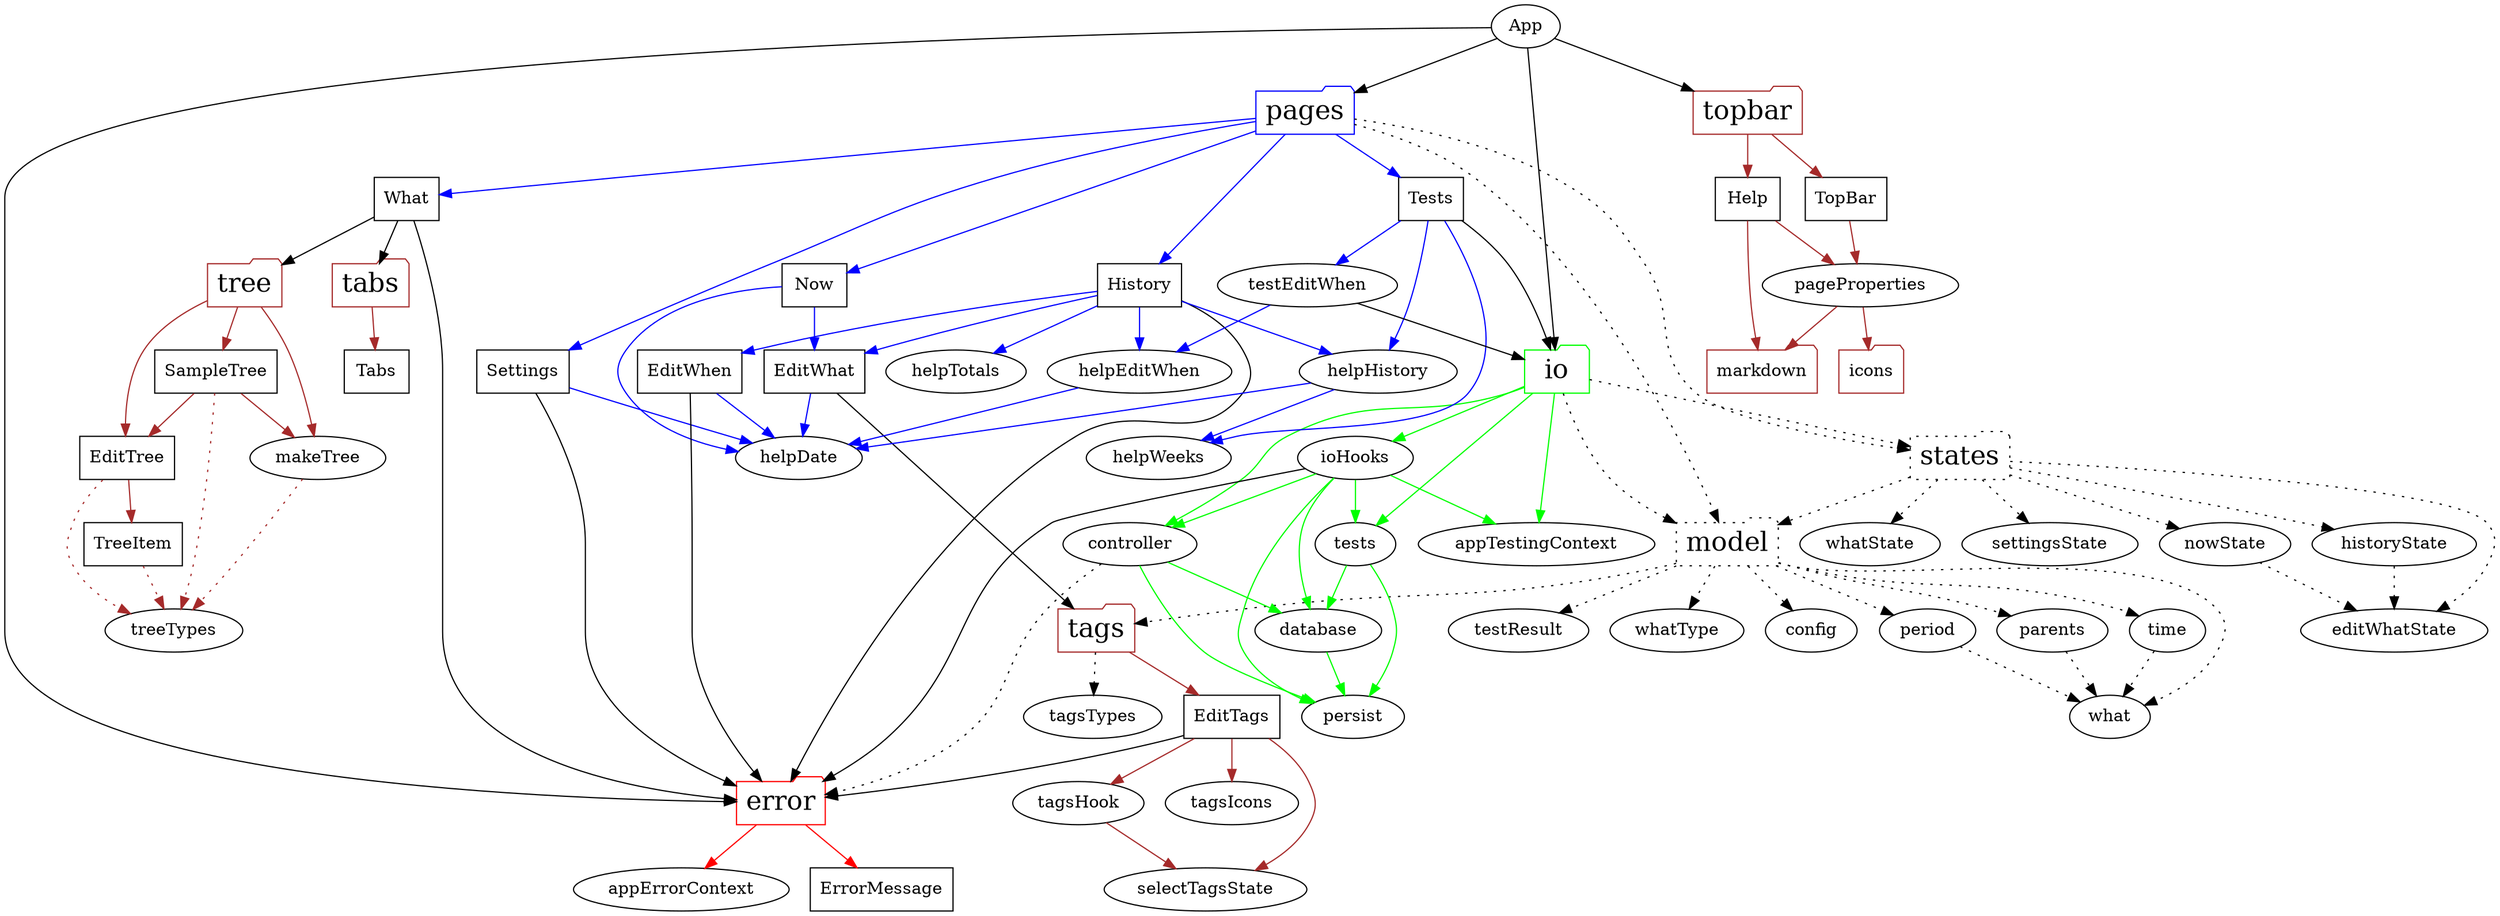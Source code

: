 digraph SRC {
  "App" -> {"error" "io" "pages" "topbar"};

  "error" [shape=folder, color=red, fontsize="22pt"];
  "io" [shape=folder, color=green, fontsize="22pt"];
  "model" [shape=folder, fontsize="22pt"] [style=dotted];
  "pages" [shape=folder, color=blue, fontsize="22pt"];
  "states" [shape=folder, fontsize="22pt"] [style=dotted];
  "tabs" [shape=folder, color=brown, fontsize="22pt"];
  "tags" [shape=folder, color=brown, fontsize="22pt"];
  "topbar" [shape=folder, color=brown, fontsize="22pt"];
  "tree" [shape=folder, color=brown, fontsize="22pt"];
  "icons" [shape=folder, color=brown];
  "markdown" [shape=folder, color=brown];
  
  "error" -> {"ErrorMessage" "appErrorContext"} [color=red];
  "ErrorMessage" [shape=rect];
  "ErrorMessage" -> {};
  "appErrorContext" -> {};

  "io" -> {"controller" "ioHooks" "tests" "appTestingContext"} [color=green];
  "io" -> {"model" "states"} [style=dotted];
  "controller" -> {"persist" "database"} [color=green];
  "controller" -> {"error"} [style=dotted];
  "database" -> {"persist"} [color=green];
  "ioHooks" -> {"controller" "database" "persist" "tests" "appTestingContext"} [color=green];
  "ioHooks" -> {"error"};
  "tests" -> {"database" "persist"} [color=green];
  "persist" -> {}
  "appTestingContext" -> {};

  "model" -> {"config" "period" "testResult" "parents" "time" "tags" "whatType" "what"} [style=dotted];
  "config" -> {} [style=dotted];
  "period" -> {"what"} [style=dotted];
  "testResult" -> {} [style=dotted];
  "time" -> {"what"} [style=dotted];
  "parents" -> {"what"} [style=dotted];
  "what" -> {} [style=dotted];
  "whatType" -> {} [style=dotted];

  "pages" -> {"Now" "What" "History" "Settings" "Tests"} [color=blue];
  "Now" [shape=rect];
  "What" [shape=rect];
  "History" [shape=rect];
  "Settings" [shape=rect];
  "Tests" [shape=rect];
  "EditWhat" [shape=rect];
  "EditWhen" [shape=rect];
  "pages" -> {"model" "states"} [style=dotted];
  "helpDate" -> {};
  "helpWeeks" -> {};
  "helpTotals" -> {};
  "Now" -> {"helpDate" "EditWhat"} [color=blue];
  "What" -> {"tabs" "error" "tree"};
  "History" -> {"helpHistory" "helpTotals" "EditWhat" "EditWhen" "helpEditWhen"} [color=blue];
  "History" -> {"error"};
  "Settings" -> {"helpDate"} [color=blue];
  "Settings" -> {"error"};
  "Tests" -> {"helpWeeks" "helpHistory" "testEditWhen"} [color=blue];
  "Tests" -> {"io"};
  "helpHistory" -> {"helpWeeks" "helpDate"} [color=blue];
  "testEditWhen" -> {"helpEditWhen"} [color=blue];
  "testEditWhen" -> {"io"};
  "helpEditWhen" -> {"helpDate"} [color=blue];
  "EditWhat" -> {"helpDate"} [color=blue]
  "EditWhat" -> {"tags"};
  "EditWhen" -> {"helpDate"} [color=blue]
  "EditWhen" -> {"error"}

  "states" -> {"nowState" "whatState" "historyState" "settingsState" "editWhatState" "model"} [style=dotted];
  "nowState" -> {"editWhatState"} [style=dotted];
  "whatState" -> {} [style=dotted];
  "historyState" -> {"editWhatState"} [style=dotted];
  "settingsState" -> {} [style=dotted];
  "editWhatState" -> {} [style=dotted];

  "tabs" -> {"Tabs"} [color=brown];
  "Tabs" [shape=rect];
  "Tabs" -> {};

  "tree" -> {"EditTree" "SampleTree" "makeTree"} [color=brown];
  "EditTree" [shape=rect];
  "SampleTree" [shape=rect];
  "TreeItem" [shape=rect];
  "EditTree" -> {"treeTypes"} [style=dotted, color=brown];
  "EditTree" -> {"TreeItem"} [color=brown];
  "TreeItem" -> {"treeTypes"} [style=dotted, color=brown];
  "SampleTree" -> {"EditTree" "makeTree"} [color=brown];
  "SampleTree" -> {"treeTypes"} [style=dotted, color=brown];
  "makeTree" -> {"treeTypes"} [style=dotted, color=brown];

  "tags" -> {"EditTags"} [color=brown];
  "tags" -> {"tagsTypes"} [style=dotted];
  "EditTags" [shape=rect];
  "EditTags" -> {"selectTagsState" "tagsHook" "tagsIcons"} [color=brown];
  "EditTags" -> {"error"};
  "tagsHook" -> {"selectTagsState"} [color=brown];
  "tagsIcons" -> {};
  "tagsTypes" -> {} [style=dotted, color=brown];

  "topbar" -> {"TopBar" "Help"} [color=brown];
  "TopBar" [shape=rect];
  "Help" [shape=rect];
  "TopBar" -> {"pageProperties"} [color=brown];
  "pageProperties" -> {"markdown" "icons"} [color=brown];
  "Help" -> {"markdown" "pageProperties"} [color=brown];
}
